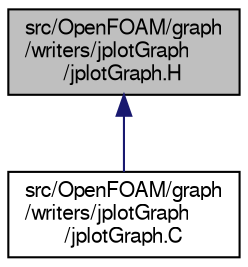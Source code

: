 digraph "src/OpenFOAM/graph/writers/jplotGraph/jplotGraph.H"
{
  bgcolor="transparent";
  edge [fontname="FreeSans",fontsize="10",labelfontname="FreeSans",labelfontsize="10"];
  node [fontname="FreeSans",fontsize="10",shape=record];
  Node1 [label="src/OpenFOAM/graph\l/writers/jplotGraph\l/jplotGraph.H",height=0.2,width=0.4,color="black", fillcolor="grey75", style="filled" fontcolor="black"];
  Node1 -> Node2 [dir="back",color="midnightblue",fontsize="10",style="solid",fontname="FreeSans"];
  Node2 [label="src/OpenFOAM/graph\l/writers/jplotGraph\l/jplotGraph.C",height=0.2,width=0.4,color="black",URL="$a07729.html"];
}
